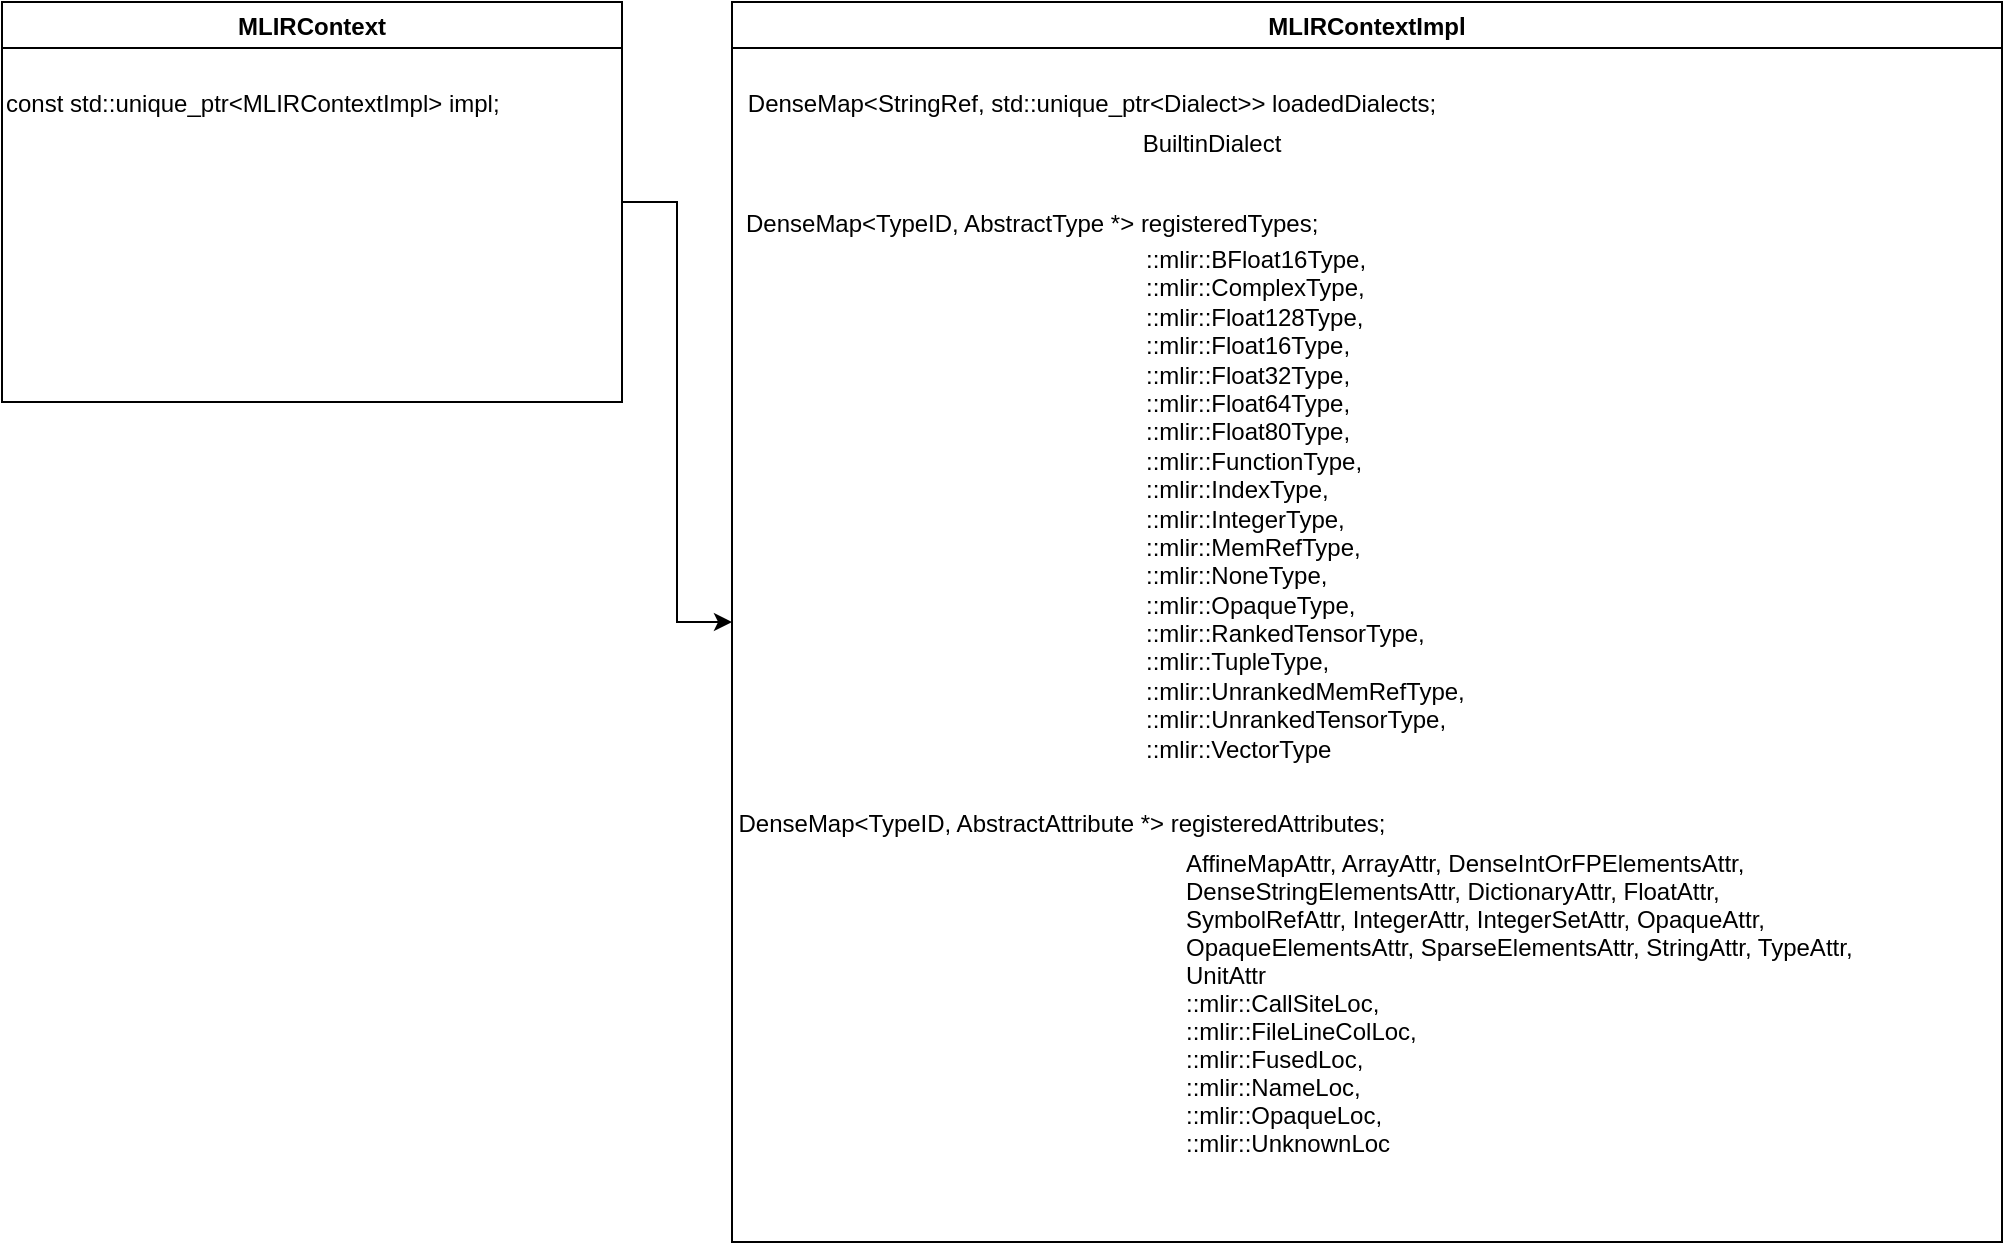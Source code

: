 <mxfile version="17.4.5" type="github">
  <diagram id="DV5vfjEKdpcPcG9oqdHT" name="Page-1">
    <mxGraphModel dx="1718" dy="593" grid="1" gridSize="10" guides="1" tooltips="1" connect="1" arrows="1" fold="1" page="1" pageScale="1" pageWidth="850" pageHeight="1100" math="0" shadow="0">
      <root>
        <mxCell id="0" />
        <mxCell id="1" parent="0" />
        <mxCell id="Tq9iiBiDWfjPAQlPNNGn-12" style="edgeStyle=orthogonalEdgeStyle;rounded=0;orthogonalLoop=1;jettySize=auto;html=1;exitX=1;exitY=0.5;exitDx=0;exitDy=0;entryX=0;entryY=0.5;entryDx=0;entryDy=0;fontFamily=Helvetica;fontSize=12;fontColor=#000000;" edge="1" parent="1" source="Tq9iiBiDWfjPAQlPNNGn-5" target="Tq9iiBiDWfjPAQlPNNGn-9">
          <mxGeometry relative="1" as="geometry" />
        </mxCell>
        <mxCell id="Tq9iiBiDWfjPAQlPNNGn-5" value="MLIRContext" style="swimlane;fontColor=#000000;fillColor=default;startSize=23;" vertex="1" parent="1">
          <mxGeometry x="-10" y="140" width="310" height="200" as="geometry" />
        </mxCell>
        <mxCell id="Tq9iiBiDWfjPAQlPNNGn-7" value="const std::unique_ptr&lt;MLIRContextImpl&gt; impl;" style="text;align=left;verticalAlign=middle;resizable=0;points=[];autosize=1;strokeColor=none;fillColor=none;fontColor=#000000;" vertex="1" parent="Tq9iiBiDWfjPAQlPNNGn-5">
          <mxGeometry y="40" width="260" height="20" as="geometry" />
        </mxCell>
        <mxCell id="Tq9iiBiDWfjPAQlPNNGn-9" value="MLIRContextImpl" style="swimlane;fontColor=#000000;fillColor=default;startSize=23;" vertex="1" parent="1">
          <mxGeometry x="355" y="140" width="635" height="620" as="geometry" />
        </mxCell>
        <mxCell id="Tq9iiBiDWfjPAQlPNNGn-11" value="DenseMap&lt;TypeID, AbstractType *&gt; registeredTypes;" style="text;align=left;verticalAlign=middle;resizable=0;points=[];autosize=1;strokeColor=none;fillColor=none;fontColor=#000000;" vertex="1" parent="Tq9iiBiDWfjPAQlPNNGn-9">
          <mxGeometry x="5" y="95" width="490" height="30" as="geometry" />
        </mxCell>
        <mxCell id="Tq9iiBiDWfjPAQlPNNGn-13" value="::mlir::BFloat16Type,&#xa;::mlir::ComplexType,&#xa;::mlir::Float128Type,&#xa;::mlir::Float16Type,&#xa;::mlir::Float32Type,&#xa;::mlir::Float64Type,&#xa;::mlir::Float80Type,&#xa;::mlir::FunctionType,&#xa;::mlir::IndexType,&#xa;::mlir::IntegerType,&#xa;::mlir::MemRefType,&#xa;::mlir::NoneType,&#xa;::mlir::OpaqueType,&#xa;::mlir::RankedTensorType,&#xa;::mlir::TupleType,&#xa;::mlir::UnrankedMemRefType,&#xa;::mlir::UnrankedTensorType,&#xa;::mlir::VectorType" style="text;whiteSpace=wrap;fontSize=12;fontFamily=Helvetica;fontColor=#000000;" vertex="1" parent="Tq9iiBiDWfjPAQlPNNGn-9">
          <mxGeometry x="205" y="115" width="290" height="270" as="geometry" />
        </mxCell>
        <mxCell id="Tq9iiBiDWfjPAQlPNNGn-14" value="DenseMap&lt;StringRef, std::unique_ptr&lt;Dialect&gt;&gt; loadedDialects;" style="text;align=center;verticalAlign=middle;resizable=0;points=[];autosize=1;strokeColor=none;fillColor=none;fontSize=12;fontFamily=Helvetica;fontColor=#000000;" vertex="1" parent="Tq9iiBiDWfjPAQlPNNGn-9">
          <mxGeometry y="40" width="360" height="20" as="geometry" />
        </mxCell>
        <mxCell id="Tq9iiBiDWfjPAQlPNNGn-15" value="BuiltinDialect" style="text;align=center;verticalAlign=middle;resizable=0;points=[];autosize=1;strokeColor=none;fillColor=none;fontSize=12;fontFamily=Helvetica;fontColor=#000000;" vertex="1" parent="Tq9iiBiDWfjPAQlPNNGn-9">
          <mxGeometry x="165" y="55" width="150" height="30" as="geometry" />
        </mxCell>
        <mxCell id="Tq9iiBiDWfjPAQlPNNGn-18" value="DenseMap&lt;TypeID, AbstractAttribute *&gt; registeredAttributes;" style="text;align=center;verticalAlign=middle;resizable=0;points=[];autosize=1;strokeColor=none;fillColor=none;fontSize=12;fontFamily=Helvetica;fontColor=#000000;" vertex="1" parent="Tq9iiBiDWfjPAQlPNNGn-9">
          <mxGeometry x="-125" y="395" width="580" height="30" as="geometry" />
        </mxCell>
        <mxCell id="Tq9iiBiDWfjPAQlPNNGn-20" value="AffineMapAttr, ArrayAttr, DenseIntOrFPElementsAttr,&#xa;                DenseStringElementsAttr, DictionaryAttr, FloatAttr,&#xa;                SymbolRefAttr, IntegerAttr, IntegerSetAttr, OpaqueAttr,&#xa;                OpaqueElementsAttr, SparseElementsAttr, StringAttr, TypeAttr,&#xa;                UnitAttr&#xa;::mlir::CallSiteLoc,&#xa;::mlir::FileLineColLoc,&#xa;::mlir::FusedLoc,&#xa;::mlir::NameLoc,&#xa;::mlir::OpaqueLoc,&#xa;::mlir::UnknownLoc" style="text;align=left;verticalAlign=middle;resizable=0;points=[];autosize=1;strokeColor=none;fillColor=none;fontSize=12;fontFamily=Helvetica;fontColor=#000000;" vertex="1" parent="Tq9iiBiDWfjPAQlPNNGn-9">
          <mxGeometry x="225" y="420" width="350" height="160" as="geometry" />
        </mxCell>
      </root>
    </mxGraphModel>
  </diagram>
</mxfile>
